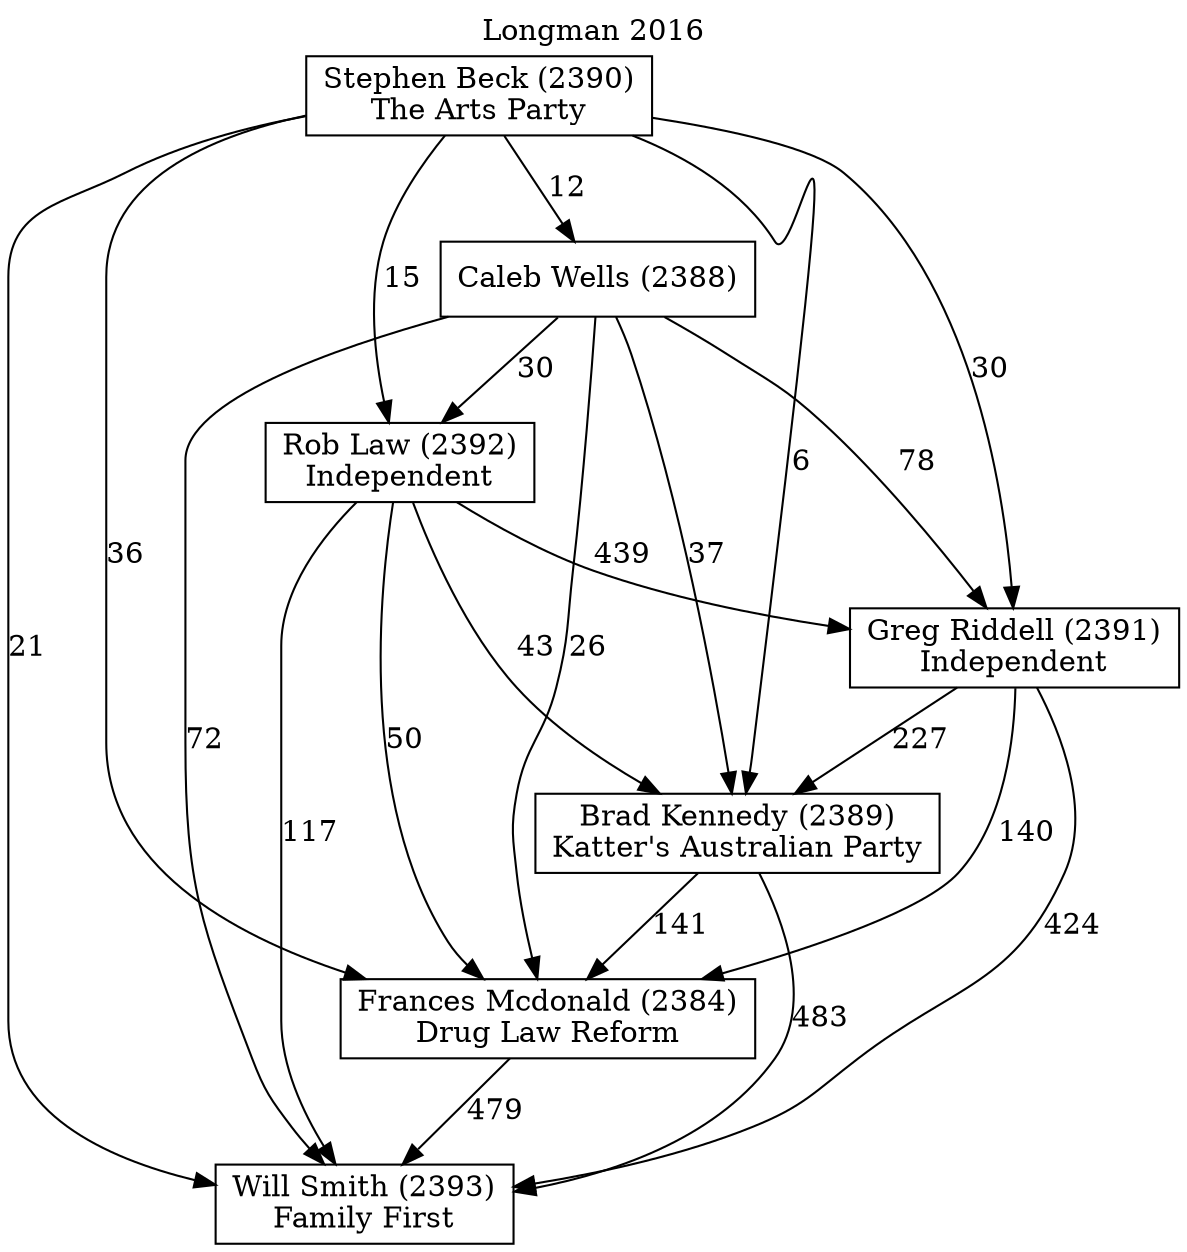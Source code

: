 // House preference flow
digraph "Will Smith (2393)_Longman_2016" {
	graph [label="Longman 2016" labelloc=t mclimit=10]
	node [shape=box]
	"Will Smith (2393)" [label="Will Smith (2393)
Family First"]
	"Frances Mcdonald (2384)" [label="Frances Mcdonald (2384)
Drug Law Reform"]
	"Brad Kennedy (2389)" [label="Brad Kennedy (2389)
Katter's Australian Party"]
	"Greg Riddell (2391)" [label="Greg Riddell (2391)
Independent"]
	"Rob Law (2392)" [label="Rob Law (2392)
Independent"]
	"Caleb Wells (2388)" [label="Caleb Wells (2388)
"]
	"Stephen Beck (2390)" [label="Stephen Beck (2390)
The Arts Party"]
	"Frances Mcdonald (2384)" -> "Will Smith (2393)" [label=479]
	"Brad Kennedy (2389)" -> "Frances Mcdonald (2384)" [label=141]
	"Greg Riddell (2391)" -> "Brad Kennedy (2389)" [label=227]
	"Rob Law (2392)" -> "Greg Riddell (2391)" [label=439]
	"Caleb Wells (2388)" -> "Rob Law (2392)" [label=30]
	"Stephen Beck (2390)" -> "Caleb Wells (2388)" [label=12]
	"Brad Kennedy (2389)" -> "Will Smith (2393)" [label=483]
	"Greg Riddell (2391)" -> "Will Smith (2393)" [label=424]
	"Rob Law (2392)" -> "Will Smith (2393)" [label=117]
	"Caleb Wells (2388)" -> "Will Smith (2393)" [label=72]
	"Stephen Beck (2390)" -> "Will Smith (2393)" [label=21]
	"Stephen Beck (2390)" -> "Rob Law (2392)" [label=15]
	"Caleb Wells (2388)" -> "Greg Riddell (2391)" [label=78]
	"Stephen Beck (2390)" -> "Greg Riddell (2391)" [label=30]
	"Rob Law (2392)" -> "Brad Kennedy (2389)" [label=43]
	"Caleb Wells (2388)" -> "Brad Kennedy (2389)" [label=37]
	"Stephen Beck (2390)" -> "Brad Kennedy (2389)" [label=6]
	"Greg Riddell (2391)" -> "Frances Mcdonald (2384)" [label=140]
	"Rob Law (2392)" -> "Frances Mcdonald (2384)" [label=50]
	"Caleb Wells (2388)" -> "Frances Mcdonald (2384)" [label=26]
	"Stephen Beck (2390)" -> "Frances Mcdonald (2384)" [label=36]
}
